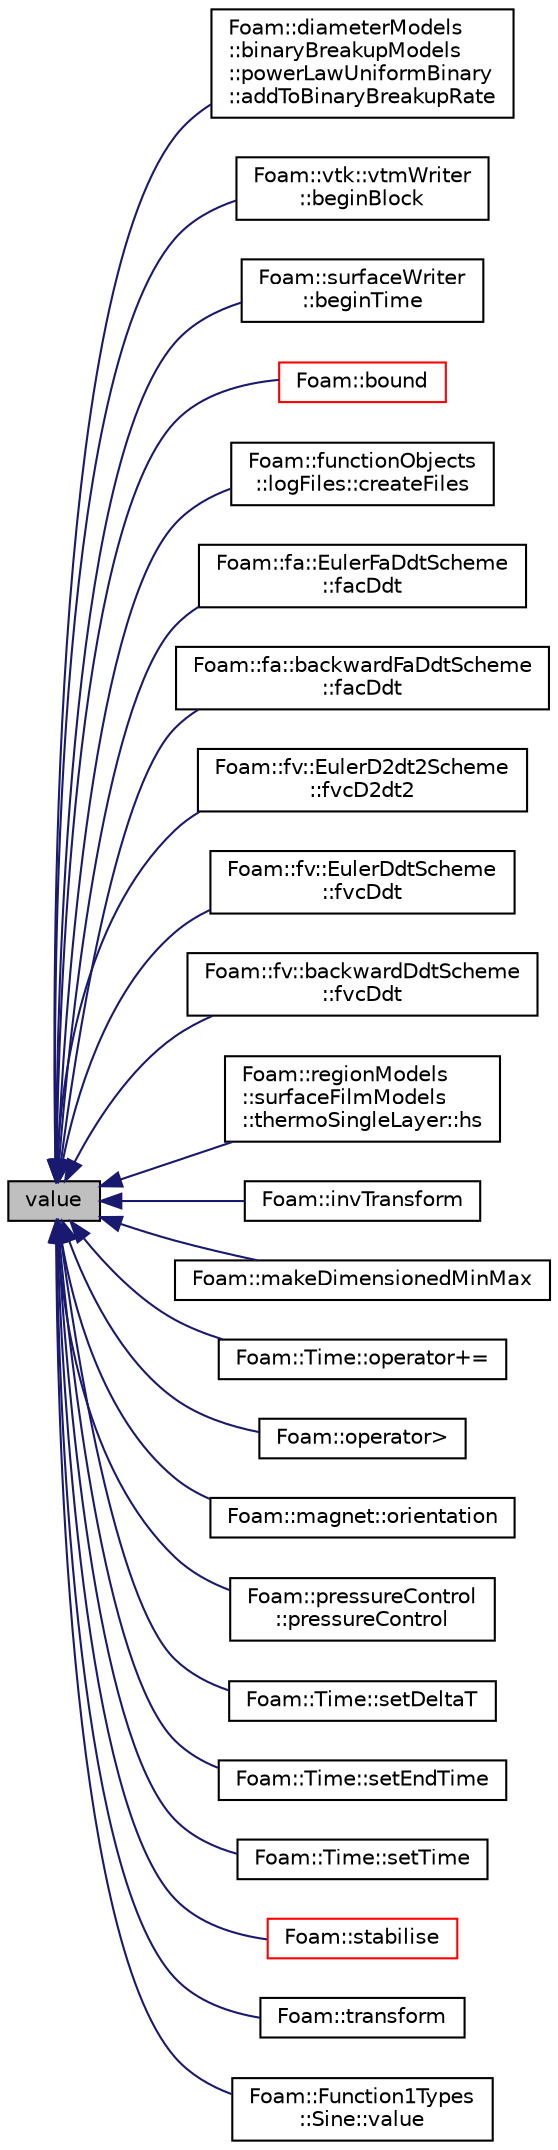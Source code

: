 digraph "value"
{
  bgcolor="transparent";
  edge [fontname="Helvetica",fontsize="10",labelfontname="Helvetica",labelfontsize="10"];
  node [fontname="Helvetica",fontsize="10",shape=record];
  rankdir="LR";
  Node1 [label="value",height=0.2,width=0.4,color="black", fillcolor="grey75", style="filled" fontcolor="black"];
  Node1 -> Node2 [dir="back",color="midnightblue",fontsize="10",style="solid",fontname="Helvetica"];
  Node2 [label="Foam::diameterModels\l::binaryBreakupModels\l::powerLawUniformBinary\l::addToBinaryBreakupRate",height=0.2,width=0.4,color="black",URL="$classFoam_1_1diameterModels_1_1binaryBreakupModels_1_1powerLawUniformBinary.html#a302c75bbb7df5b788f51fa0591b0d4bd",tooltip="Add to binary breakupRate. "];
  Node1 -> Node3 [dir="back",color="midnightblue",fontsize="10",style="solid",fontname="Helvetica"];
  Node3 [label="Foam::vtk::vtmWriter\l::beginBlock",height=0.2,width=0.4,color="black",URL="$classFoam_1_1vtk_1_1vtmWriter.html#acfe1c1c4599bcc85c5be1f9ce6809f33",tooltip="Start a new block, optionally with a name. "];
  Node1 -> Node4 [dir="back",color="midnightblue",fontsize="10",style="solid",fontname="Helvetica"];
  Node4 [label="Foam::surfaceWriter\l::beginTime",height=0.2,width=0.4,color="black",URL="$classFoam_1_1surfaceWriter.html#a95b4fc2c36b3c501cae4361630fc81db",tooltip="Begin a time-step. "];
  Node1 -> Node5 [dir="back",color="midnightblue",fontsize="10",style="solid",fontname="Helvetica"];
  Node5 [label="Foam::bound",height=0.2,width=0.4,color="red",URL="$namespaceFoam.html#a334b2a2d0ce7997d360f7a018174a077",tooltip="Bound the given scalar field if it has gone unbounded. "];
  Node1 -> Node6 [dir="back",color="midnightblue",fontsize="10",style="solid",fontname="Helvetica"];
  Node6 [label="Foam::functionObjects\l::logFiles::createFiles",height=0.2,width=0.4,color="black",URL="$classFoam_1_1functionObjects_1_1logFiles.html#a2d6c3afdb1f10dce6be9079532be0091",tooltip="Create the output file. "];
  Node1 -> Node7 [dir="back",color="midnightblue",fontsize="10",style="solid",fontname="Helvetica"];
  Node7 [label="Foam::fa::EulerFaDdtScheme\l::facDdt",height=0.2,width=0.4,color="black",URL="$classFoam_1_1fa_1_1EulerFaDdtScheme.html#a5602f5bba7ca0eea8227231409a97951"];
  Node1 -> Node8 [dir="back",color="midnightblue",fontsize="10",style="solid",fontname="Helvetica"];
  Node8 [label="Foam::fa::backwardFaDdtScheme\l::facDdt",height=0.2,width=0.4,color="black",URL="$classFoam_1_1fa_1_1backwardFaDdtScheme.html#a5602f5bba7ca0eea8227231409a97951"];
  Node1 -> Node9 [dir="back",color="midnightblue",fontsize="10",style="solid",fontname="Helvetica"];
  Node9 [label="Foam::fv::EulerD2dt2Scheme\l::fvcD2dt2",height=0.2,width=0.4,color="black",URL="$classFoam_1_1fv_1_1EulerD2dt2Scheme.html#aaece7c74ba7952eb4972b7e707813b6b"];
  Node1 -> Node10 [dir="back",color="midnightblue",fontsize="10",style="solid",fontname="Helvetica"];
  Node10 [label="Foam::fv::EulerDdtScheme\l::fvcDdt",height=0.2,width=0.4,color="black",URL="$classFoam_1_1fv_1_1EulerDdtScheme.html#a2b9a1541ce06c457e16e2cb676f67e46"];
  Node1 -> Node11 [dir="back",color="midnightblue",fontsize="10",style="solid",fontname="Helvetica"];
  Node11 [label="Foam::fv::backwardDdtScheme\l::fvcDdt",height=0.2,width=0.4,color="black",URL="$classFoam_1_1fv_1_1backwardDdtScheme.html#a2b9a1541ce06c457e16e2cb676f67e46"];
  Node1 -> Node12 [dir="back",color="midnightblue",fontsize="10",style="solid",fontname="Helvetica"];
  Node12 [label="Foam::regionModels\l::surfaceFilmModels\l::thermoSingleLayer::hs",height=0.2,width=0.4,color="black",URL="$classFoam_1_1regionModels_1_1surfaceFilmModels_1_1thermoSingleLayer.html#ad5ef3d7b5984752155bec89abb8e737c",tooltip="Return sensible enthalpy as a function of temperature. "];
  Node1 -> Node13 [dir="back",color="midnightblue",fontsize="10",style="solid",fontname="Helvetica"];
  Node13 [label="Foam::invTransform",height=0.2,width=0.4,color="black",URL="$namespaceFoam.html#abad4269db22fc418eaf487225c604bd9"];
  Node1 -> Node14 [dir="back",color="midnightblue",fontsize="10",style="solid",fontname="Helvetica"];
  Node14 [label="Foam::makeDimensionedMinMax",height=0.2,width=0.4,color="black",URL="$namespaceFoam.html#a478552cb5bdaa6abd057d53075d2a6ec",tooltip="Combine two dimensioned types into a dimensionedMinMax with specified name. "];
  Node1 -> Node15 [dir="back",color="midnightblue",fontsize="10",style="solid",fontname="Helvetica"];
  Node15 [label="Foam::Time::operator+=",height=0.2,width=0.4,color="black",URL="$classFoam_1_1Time.html#a94424436ad8917c820f7fb0d037be5a7",tooltip="Set deltaT to that specified and increment time via operator++() "];
  Node1 -> Node16 [dir="back",color="midnightblue",fontsize="10",style="solid",fontname="Helvetica"];
  Node16 [label="Foam::operator\>",height=0.2,width=0.4,color="black",URL="$namespaceFoam.html#a2d99b8ff2a7870fc5511d5bb65fa8cd6",tooltip="Compare instant values for greater-than. "];
  Node1 -> Node17 [dir="back",color="midnightblue",fontsize="10",style="solid",fontname="Helvetica"];
  Node17 [label="Foam::magnet::orientation",height=0.2,width=0.4,color="black",URL="$classFoam_1_1magnet.html#a1cc80ff14e008674c35f9e2b4c439cc8",tooltip="Return orientation. "];
  Node1 -> Node18 [dir="back",color="midnightblue",fontsize="10",style="solid",fontname="Helvetica"];
  Node18 [label="Foam::pressureControl\l::pressureControl",height=0.2,width=0.4,color="black",URL="$classFoam_1_1pressureControl.html#a5b1d7edfabf497cb57789d188e71de84",tooltip="Construct from the SIMPLE/PIMPLE sub-dictionary. "];
  Node1 -> Node19 [dir="back",color="midnightblue",fontsize="10",style="solid",fontname="Helvetica"];
  Node19 [label="Foam::Time::setDeltaT",height=0.2,width=0.4,color="black",URL="$classFoam_1_1Time.html#a66bffd84bc38b70bfa888fb8ddff0837",tooltip="Reset time step, normally also calling adjustDeltaT() "];
  Node1 -> Node20 [dir="back",color="midnightblue",fontsize="10",style="solid",fontname="Helvetica"];
  Node20 [label="Foam::Time::setEndTime",height=0.2,width=0.4,color="black",URL="$classFoam_1_1Time.html#ae57a00dc6a268f3fcdfef40d39b09cff",tooltip="Reset end time. "];
  Node1 -> Node21 [dir="back",color="midnightblue",fontsize="10",style="solid",fontname="Helvetica"];
  Node21 [label="Foam::Time::setTime",height=0.2,width=0.4,color="black",URL="$classFoam_1_1Time.html#a9e05cc862bcdb0e775a0c2e2cb1cc00a",tooltip="Reset the time and time-index. "];
  Node1 -> Node22 [dir="back",color="midnightblue",fontsize="10",style="solid",fontname="Helvetica"];
  Node22 [label="Foam::stabilise",height=0.2,width=0.4,color="red",URL="$namespaceFoam.html#a1f3543a73e4e73c68a5d03e4dba703dd"];
  Node1 -> Node23 [dir="back",color="midnightblue",fontsize="10",style="solid",fontname="Helvetica"];
  Node23 [label="Foam::transform",height=0.2,width=0.4,color="black",URL="$namespaceFoam.html#a88b4ab1cadf83bf3927659f1e7b41701"];
  Node1 -> Node24 [dir="back",color="midnightblue",fontsize="10",style="solid",fontname="Helvetica"];
  Node24 [label="Foam::Function1Types\l::Sine::value",height=0.2,width=0.4,color="black",URL="$classFoam_1_1Function1Types_1_1Sine.html#ae4d2db9a289943b3e739b4976bdd6f04",tooltip="Return value for time t. "];
}
